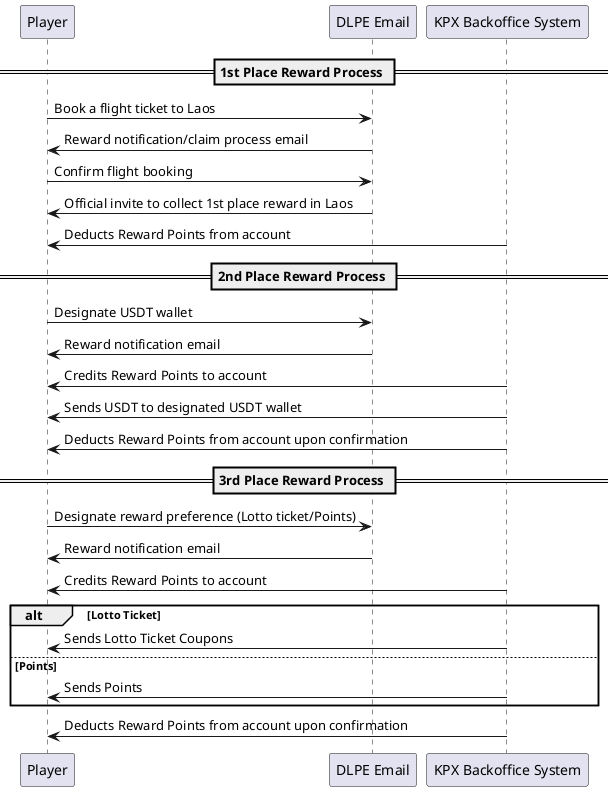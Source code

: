 @startuml
participant Player
participant "DLPE Email" as Email
participant "KPX Backoffice System" as KPX

== 1st Place Reward Process ==
Player -> Email: Book a flight ticket to Laos
Email -> Player: Reward notification/claim process email
Player -> Email: Confirm flight booking
Email -> Player: Official invite to collect 1st place reward in Laos
KPX -> Player: Deducts Reward Points from account

== 2nd Place Reward Process ==
Player -> Email: Designate USDT wallet
Email -> Player: Reward notification email
KPX -> Player: Credits Reward Points to account
KPX -> Player: Sends USDT to designated USDT wallet
KPX -> Player: Deducts Reward Points from account upon confirmation

== 3rd Place Reward Process ==
Player -> Email: Designate reward preference (Lotto ticket/Points)
Email -> Player: Reward notification email
KPX -> Player: Credits Reward Points to account
alt Lotto Ticket
    KPX -> Player: Sends Lotto Ticket Coupons
else Points
    KPX -> Player: Sends Points
end
KPX -> Player: Deducts Reward Points from account upon confirmation

@enduml
